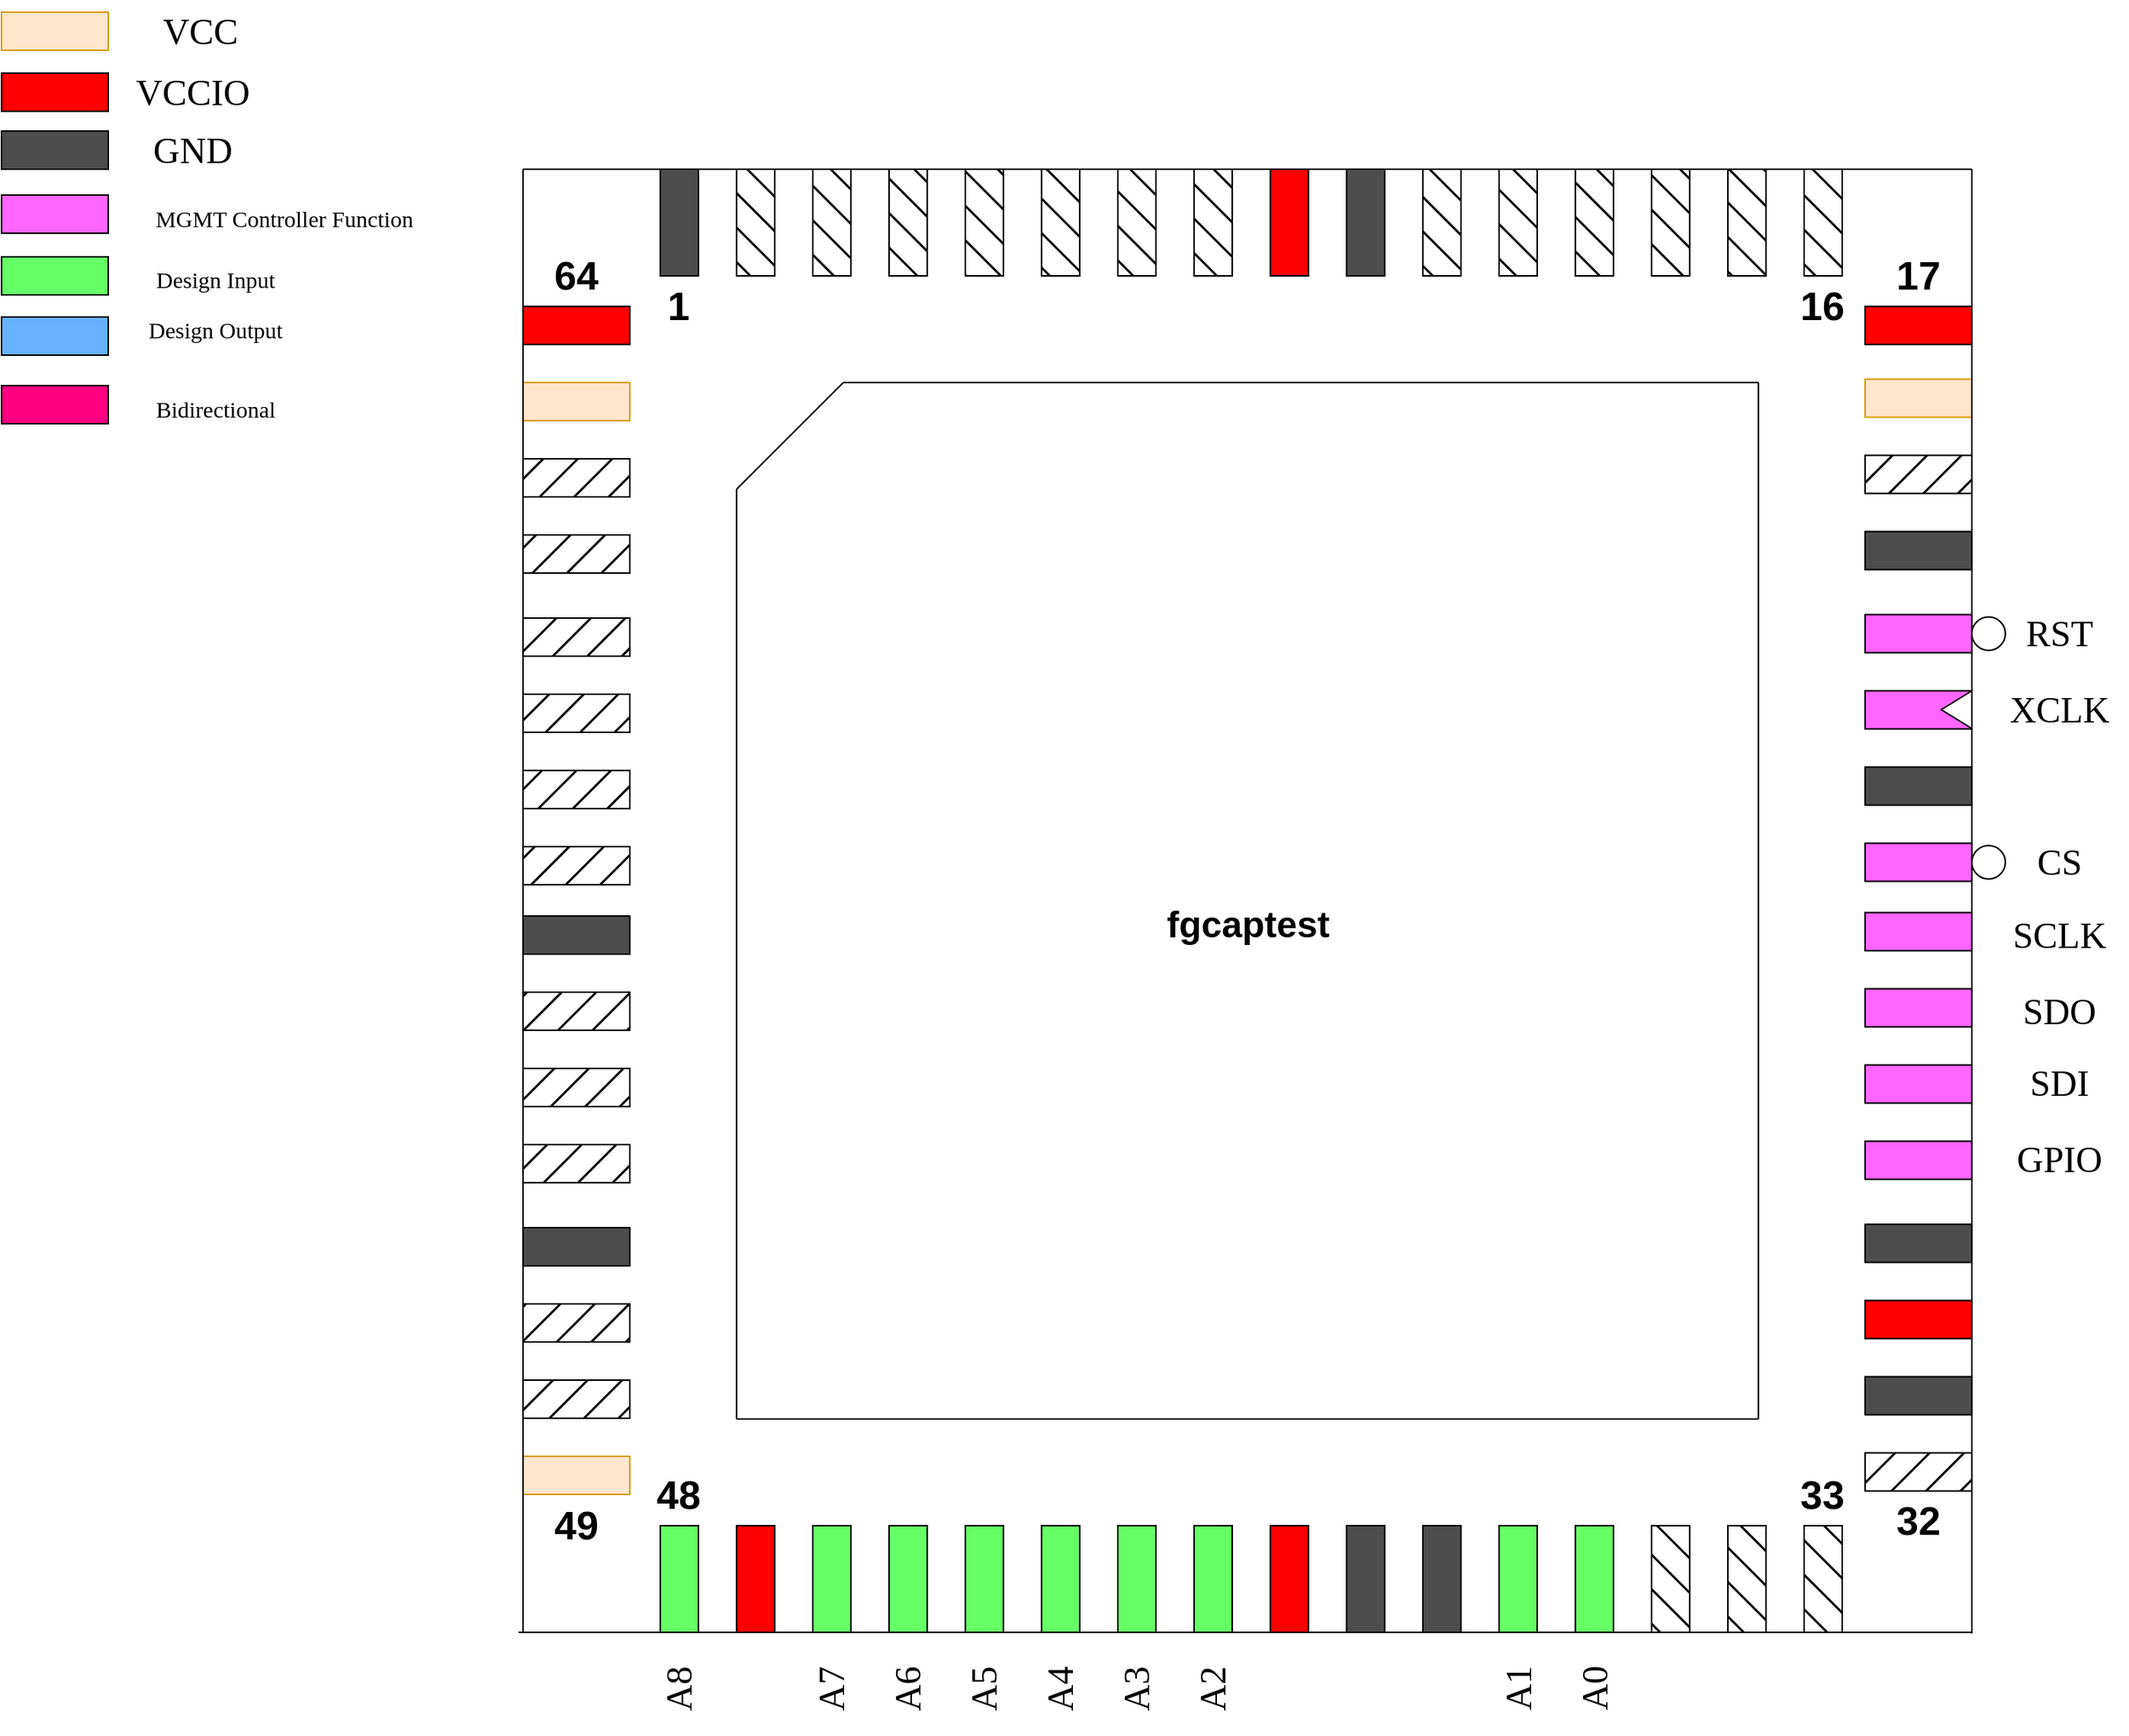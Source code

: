 <mxfile version="24.5.4" type="device">
  <diagram name="Page-1" id="KBfaCyDjYWF2zj9976v4">
    <mxGraphModel dx="1588" dy="2509" grid="1" gridSize="10" guides="1" tooltips="1" connect="1" arrows="1" fold="1" page="1" pageScale="1" pageWidth="1654" pageHeight="1169" math="0" shadow="0">
      <root>
        <mxCell id="0" />
        <mxCell id="1" parent="0" />
        <mxCell id="v-SxHT_lb7vYxUnTYVk2-1" value="" style="rounded=0;whiteSpace=wrap;html=1;fillColor=#FF0000;" parent="1" vertex="1">
          <mxGeometry x="351.96" y="193" width="70" height="25" as="geometry" />
        </mxCell>
        <mxCell id="v-SxHT_lb7vYxUnTYVk2-3" value="" style="rounded=0;whiteSpace=wrap;html=1;fillColor=#ffe6cc;strokeColor=#d79b00;" parent="1" vertex="1">
          <mxGeometry x="351.96" y="243" width="70" height="25" as="geometry" />
        </mxCell>
        <mxCell id="v-SxHT_lb7vYxUnTYVk2-4" value="" style="rounded=0;whiteSpace=wrap;html=1;fillColor=#000000;fillStyle=hatch;" parent="1" vertex="1">
          <mxGeometry x="351.96" y="293" width="70" height="25" as="geometry" />
        </mxCell>
        <mxCell id="v-SxHT_lb7vYxUnTYVk2-5" value="" style="rounded=0;whiteSpace=wrap;html=1;fillColor=#000000;fillStyle=hatch;" parent="1" vertex="1">
          <mxGeometry x="351.96" y="343" width="70" height="25" as="geometry" />
        </mxCell>
        <mxCell id="v-SxHT_lb7vYxUnTYVk2-6" value="" style="rounded=0;whiteSpace=wrap;html=1;fillColor=#000000;fillStyle=hatch;" parent="1" vertex="1">
          <mxGeometry x="351.96" y="397.5" width="70" height="25" as="geometry" />
        </mxCell>
        <mxCell id="v-SxHT_lb7vYxUnTYVk2-7" value="" style="rounded=0;whiteSpace=wrap;html=1;fillColor=#000000;fillStyle=hatch;" parent="1" vertex="1">
          <mxGeometry x="351.96" y="447.5" width="70" height="25" as="geometry" />
        </mxCell>
        <mxCell id="v-SxHT_lb7vYxUnTYVk2-8" value="" style="rounded=0;whiteSpace=wrap;html=1;fillColor=#000000;fillStyle=hatch;" parent="1" vertex="1">
          <mxGeometry x="351.96" y="497.5" width="70" height="25" as="geometry" />
        </mxCell>
        <mxCell id="v-SxHT_lb7vYxUnTYVk2-9" value="" style="rounded=0;whiteSpace=wrap;html=1;fillColor=#000000;fillStyle=hatch;" parent="1" vertex="1">
          <mxGeometry x="351.96" y="547.5" width="70" height="25" as="geometry" />
        </mxCell>
        <mxCell id="v-SxHT_lb7vYxUnTYVk2-10" value="" style="rounded=0;whiteSpace=wrap;html=1;fillColor=#4D4D4D;" parent="1" vertex="1">
          <mxGeometry x="351.96" y="593" width="70" height="25" as="geometry" />
        </mxCell>
        <mxCell id="v-SxHT_lb7vYxUnTYVk2-11" value="" style="rounded=0;whiteSpace=wrap;html=1;fillColor=#000000;fillStyle=hatch;" parent="1" vertex="1">
          <mxGeometry x="351.96" y="643" width="70" height="25" as="geometry" />
        </mxCell>
        <mxCell id="v-SxHT_lb7vYxUnTYVk2-12" value="" style="rounded=0;whiteSpace=wrap;html=1;fillColor=#000000;fillStyle=hatch;" parent="1" vertex="1">
          <mxGeometry x="351.96" y="693" width="70" height="25" as="geometry" />
        </mxCell>
        <mxCell id="v-SxHT_lb7vYxUnTYVk2-13" value="" style="rounded=0;whiteSpace=wrap;html=1;fillColor=#000000;fillStyle=hatch;" parent="1" vertex="1">
          <mxGeometry x="351.96" y="743" width="70" height="25" as="geometry" />
        </mxCell>
        <mxCell id="v-SxHT_lb7vYxUnTYVk2-14" value="" style="rounded=0;whiteSpace=wrap;html=1;fillColor=#4D4D4D;" parent="1" vertex="1">
          <mxGeometry x="351.96" y="797.5" width="70" height="25" as="geometry" />
        </mxCell>
        <mxCell id="v-SxHT_lb7vYxUnTYVk2-15" value="" style="rounded=0;whiteSpace=wrap;html=1;fillColor=#000000;fillStyle=hatch;" parent="1" vertex="1">
          <mxGeometry x="351.96" y="847.5" width="70" height="25" as="geometry" />
        </mxCell>
        <mxCell id="v-SxHT_lb7vYxUnTYVk2-16" value="" style="rounded=0;whiteSpace=wrap;html=1;fillColor=#000000;fillStyle=hatch;" parent="1" vertex="1">
          <mxGeometry x="351.96" y="897.5" width="70" height="25" as="geometry" />
        </mxCell>
        <mxCell id="v-SxHT_lb7vYxUnTYVk2-17" value="" style="rounded=0;whiteSpace=wrap;html=1;fillColor=#ffe6cc;strokeColor=#d79b00;" parent="1" vertex="1">
          <mxGeometry x="351.96" y="947.5" width="70" height="25" as="geometry" />
        </mxCell>
        <mxCell id="v-SxHT_lb7vYxUnTYVk2-19" value="" style="rounded=0;whiteSpace=wrap;html=1;fillColor=#FF0000;" parent="1" vertex="1">
          <mxGeometry x="1231.96" y="193" width="70" height="25" as="geometry" />
        </mxCell>
        <mxCell id="v-SxHT_lb7vYxUnTYVk2-20" value="" style="rounded=0;whiteSpace=wrap;html=1;fillColor=#ffe6cc;strokeColor=#d79b00;" parent="1" vertex="1">
          <mxGeometry x="1231.96" y="240.75" width="70" height="25" as="geometry" />
        </mxCell>
        <mxCell id="v-SxHT_lb7vYxUnTYVk2-21" value="" style="rounded=0;whiteSpace=wrap;html=1;fillColor=#000000;fillStyle=hatch;" parent="1" vertex="1">
          <mxGeometry x="1231.96" y="290.75" width="70" height="25" as="geometry" />
        </mxCell>
        <mxCell id="v-SxHT_lb7vYxUnTYVk2-22" value="" style="rounded=0;whiteSpace=wrap;html=1;fillColor=#4D4D4D;" parent="1" vertex="1">
          <mxGeometry x="1231.96" y="340.75" width="70" height="25" as="geometry" />
        </mxCell>
        <mxCell id="v-SxHT_lb7vYxUnTYVk2-23" value="" style="rounded=0;whiteSpace=wrap;html=1;fillColor=#FF66FF;" parent="1" vertex="1">
          <mxGeometry x="1231.96" y="395.25" width="70" height="25" as="geometry" />
        </mxCell>
        <mxCell id="v-SxHT_lb7vYxUnTYVk2-24" value="" style="rounded=0;whiteSpace=wrap;html=1;fillColor=#FF66FF;" parent="1" vertex="1">
          <mxGeometry x="1231.96" y="445.25" width="70" height="25" as="geometry" />
        </mxCell>
        <mxCell id="v-SxHT_lb7vYxUnTYVk2-25" value="" style="rounded=0;whiteSpace=wrap;html=1;fillColor=#4D4D4D;" parent="1" vertex="1">
          <mxGeometry x="1231.96" y="495.25" width="70" height="25" as="geometry" />
        </mxCell>
        <mxCell id="v-SxHT_lb7vYxUnTYVk2-26" value="" style="rounded=0;whiteSpace=wrap;html=1;fillColor=#FF66FF;" parent="1" vertex="1">
          <mxGeometry x="1231.96" y="545.25" width="70" height="25" as="geometry" />
        </mxCell>
        <mxCell id="v-SxHT_lb7vYxUnTYVk2-27" value="" style="rounded=0;whiteSpace=wrap;html=1;fillColor=#FF66FF;" parent="1" vertex="1">
          <mxGeometry x="1231.96" y="590.75" width="70" height="25" as="geometry" />
        </mxCell>
        <mxCell id="v-SxHT_lb7vYxUnTYVk2-28" value="" style="rounded=0;whiteSpace=wrap;html=1;fillColor=#FF66FF;" parent="1" vertex="1">
          <mxGeometry x="1231.96" y="640.75" width="70" height="25" as="geometry" />
        </mxCell>
        <mxCell id="v-SxHT_lb7vYxUnTYVk2-29" value="" style="rounded=0;whiteSpace=wrap;html=1;fillColor=#FF66FF;" parent="1" vertex="1">
          <mxGeometry x="1231.96" y="690.75" width="70" height="25" as="geometry" />
        </mxCell>
        <mxCell id="v-SxHT_lb7vYxUnTYVk2-30" value="" style="rounded=0;whiteSpace=wrap;html=1;fillColor=#FF66FF;" parent="1" vertex="1">
          <mxGeometry x="1231.96" y="740.75" width="70" height="25" as="geometry" />
        </mxCell>
        <mxCell id="v-SxHT_lb7vYxUnTYVk2-31" value="" style="rounded=0;whiteSpace=wrap;html=1;fillColor=#4D4D4D;" parent="1" vertex="1">
          <mxGeometry x="1231.96" y="795.25" width="70" height="25" as="geometry" />
        </mxCell>
        <mxCell id="v-SxHT_lb7vYxUnTYVk2-32" value="" style="rounded=0;whiteSpace=wrap;html=1;fillColor=#FF0000;" parent="1" vertex="1">
          <mxGeometry x="1231.96" y="845.25" width="70" height="25" as="geometry" />
        </mxCell>
        <mxCell id="v-SxHT_lb7vYxUnTYVk2-33" value="" style="rounded=0;whiteSpace=wrap;html=1;fillColor=#4D4D4D;" parent="1" vertex="1">
          <mxGeometry x="1231.96" y="895.25" width="70" height="25" as="geometry" />
        </mxCell>
        <mxCell id="v-SxHT_lb7vYxUnTYVk2-34" value="" style="rounded=0;whiteSpace=wrap;html=1;fillStyle=hatch;fillColor=#000000;" parent="1" vertex="1">
          <mxGeometry x="1231.96" y="945.25" width="70" height="25" as="geometry" />
        </mxCell>
        <mxCell id="v-SxHT_lb7vYxUnTYVk2-35" value="" style="rounded=0;whiteSpace=wrap;html=1;direction=south;fillColor=#66FF66;" parent="1" vertex="1">
          <mxGeometry x="441.96" y="993" width="25" height="70" as="geometry" />
        </mxCell>
        <mxCell id="v-SxHT_lb7vYxUnTYVk2-36" value="" style="rounded=0;whiteSpace=wrap;html=1;direction=south;fillColor=#FF0000;" parent="1" vertex="1">
          <mxGeometry x="491.96" y="993" width="25" height="70" as="geometry" />
        </mxCell>
        <mxCell id="v-SxHT_lb7vYxUnTYVk2-37" value="" style="rounded=0;whiteSpace=wrap;html=1;direction=south;fillColor=#66FF66;" parent="1" vertex="1">
          <mxGeometry x="541.96" y="993" width="25" height="70" as="geometry" />
        </mxCell>
        <mxCell id="v-SxHT_lb7vYxUnTYVk2-38" value="" style="rounded=0;whiteSpace=wrap;html=1;direction=south;fillColor=#66FF66;" parent="1" vertex="1">
          <mxGeometry x="591.96" y="993" width="25" height="70" as="geometry" />
        </mxCell>
        <mxCell id="v-SxHT_lb7vYxUnTYVk2-39" value="" style="rounded=0;whiteSpace=wrap;html=1;direction=south;fillColor=#66FF66;" parent="1" vertex="1">
          <mxGeometry x="641.96" y="993" width="25" height="70" as="geometry" />
        </mxCell>
        <mxCell id="v-SxHT_lb7vYxUnTYVk2-40" value="" style="rounded=0;whiteSpace=wrap;html=1;direction=south;fillColor=#66FF66;" parent="1" vertex="1">
          <mxGeometry x="691.96" y="993" width="25" height="70" as="geometry" />
        </mxCell>
        <mxCell id="v-SxHT_lb7vYxUnTYVk2-41" value="" style="rounded=0;whiteSpace=wrap;html=1;direction=south;fillColor=#66FF66;" parent="1" vertex="1">
          <mxGeometry x="741.96" y="993" width="25" height="70" as="geometry" />
        </mxCell>
        <mxCell id="v-SxHT_lb7vYxUnTYVk2-42" value="" style="rounded=0;whiteSpace=wrap;html=1;direction=south;fillColor=#66FF66;" parent="1" vertex="1">
          <mxGeometry x="791.96" y="993" width="25" height="70" as="geometry" />
        </mxCell>
        <mxCell id="v-SxHT_lb7vYxUnTYVk2-43" value="" style="rounded=0;whiteSpace=wrap;html=1;direction=south;fillColor=#FF0000;" parent="1" vertex="1">
          <mxGeometry x="841.96" y="993" width="25" height="70" as="geometry" />
        </mxCell>
        <mxCell id="v-SxHT_lb7vYxUnTYVk2-44" value="" style="rounded=0;whiteSpace=wrap;html=1;direction=south;fillColor=#4D4D4D;" parent="1" vertex="1">
          <mxGeometry x="891.96" y="993" width="25" height="70" as="geometry" />
        </mxCell>
        <mxCell id="v-SxHT_lb7vYxUnTYVk2-45" value="" style="rounded=0;whiteSpace=wrap;html=1;direction=south;fillColor=#4D4D4D;" parent="1" vertex="1">
          <mxGeometry x="941.96" y="993" width="25" height="70" as="geometry" />
        </mxCell>
        <mxCell id="v-SxHT_lb7vYxUnTYVk2-46" value="" style="rounded=0;whiteSpace=wrap;html=1;direction=south;fillColor=#66FF66;" parent="1" vertex="1">
          <mxGeometry x="991.96" y="993" width="25" height="70" as="geometry" />
        </mxCell>
        <mxCell id="v-SxHT_lb7vYxUnTYVk2-47" value="" style="rounded=0;whiteSpace=wrap;html=1;direction=south;fillColor=#66FF66;" parent="1" vertex="1">
          <mxGeometry x="1041.96" y="993" width="25" height="70" as="geometry" />
        </mxCell>
        <mxCell id="v-SxHT_lb7vYxUnTYVk2-48" value="" style="rounded=0;whiteSpace=wrap;html=1;direction=south;fillColor=#000000;fillStyle=hatch;" parent="1" vertex="1">
          <mxGeometry x="1091.96" y="993" width="25" height="70" as="geometry" />
        </mxCell>
        <mxCell id="v-SxHT_lb7vYxUnTYVk2-49" value="" style="rounded=0;whiteSpace=wrap;html=1;direction=south;fillStyle=hatch;fillColor=#000000;" parent="1" vertex="1">
          <mxGeometry x="1141.96" y="993" width="25" height="70" as="geometry" />
        </mxCell>
        <mxCell id="v-SxHT_lb7vYxUnTYVk2-50" value="" style="rounded=0;whiteSpace=wrap;html=1;direction=south;fillStyle=hatch;fillColor=#000000;" parent="1" vertex="1">
          <mxGeometry x="1191.96" y="993" width="25" height="70" as="geometry" />
        </mxCell>
        <mxCell id="v-SxHT_lb7vYxUnTYVk2-52" value="" style="rounded=0;whiteSpace=wrap;html=1;direction=south;fillColor=#4D4D4D;" parent="1" vertex="1">
          <mxGeometry x="441.96" y="103" width="25" height="70" as="geometry" />
        </mxCell>
        <mxCell id="v-SxHT_lb7vYxUnTYVk2-53" value="" style="rounded=0;whiteSpace=wrap;html=1;direction=south;fillColor=#000000;fillStyle=hatch;" parent="1" vertex="1">
          <mxGeometry x="491.96" y="103" width="25" height="70" as="geometry" />
        </mxCell>
        <mxCell id="v-SxHT_lb7vYxUnTYVk2-54" value="" style="rounded=0;whiteSpace=wrap;html=1;direction=south;fillColor=#000000;fillStyle=hatch;" parent="1" vertex="1">
          <mxGeometry x="541.96" y="103" width="25" height="70" as="geometry" />
        </mxCell>
        <mxCell id="v-SxHT_lb7vYxUnTYVk2-55" value="" style="rounded=0;whiteSpace=wrap;html=1;direction=south;fillColor=#000000;fillStyle=hatch;" parent="1" vertex="1">
          <mxGeometry x="591.96" y="103" width="25" height="70" as="geometry" />
        </mxCell>
        <mxCell id="v-SxHT_lb7vYxUnTYVk2-56" value="" style="rounded=0;whiteSpace=wrap;html=1;direction=south;fillColor=#000000;fillStyle=hatch;" parent="1" vertex="1">
          <mxGeometry x="641.96" y="103" width="25" height="70" as="geometry" />
        </mxCell>
        <mxCell id="v-SxHT_lb7vYxUnTYVk2-57" value="" style="rounded=0;whiteSpace=wrap;html=1;direction=south;fillColor=#000000;fillStyle=hatch;" parent="1" vertex="1">
          <mxGeometry x="691.96" y="103" width="25" height="70" as="geometry" />
        </mxCell>
        <mxCell id="v-SxHT_lb7vYxUnTYVk2-58" value="" style="rounded=0;whiteSpace=wrap;html=1;direction=south;fillColor=#000000;fillStyle=hatch;" parent="1" vertex="1">
          <mxGeometry x="741.96" y="103" width="25" height="70" as="geometry" />
        </mxCell>
        <mxCell id="v-SxHT_lb7vYxUnTYVk2-59" value="" style="rounded=0;whiteSpace=wrap;html=1;direction=south;fillColor=#000000;fillStyle=hatch;" parent="1" vertex="1">
          <mxGeometry x="791.96" y="103" width="25" height="70" as="geometry" />
        </mxCell>
        <mxCell id="v-SxHT_lb7vYxUnTYVk2-60" value="" style="rounded=0;whiteSpace=wrap;html=1;direction=south;fillColor=#FF0000;" parent="1" vertex="1">
          <mxGeometry x="841.96" y="103" width="25" height="70" as="geometry" />
        </mxCell>
        <mxCell id="v-SxHT_lb7vYxUnTYVk2-61" value="" style="rounded=0;whiteSpace=wrap;html=1;direction=south;fillColor=#4D4D4D;" parent="1" vertex="1">
          <mxGeometry x="891.96" y="103" width="25" height="70" as="geometry" />
        </mxCell>
        <mxCell id="v-SxHT_lb7vYxUnTYVk2-62" value="" style="rounded=0;whiteSpace=wrap;html=1;direction=south;fillColor=#000000;fillStyle=hatch;" parent="1" vertex="1">
          <mxGeometry x="941.96" y="103" width="25" height="70" as="geometry" />
        </mxCell>
        <mxCell id="v-SxHT_lb7vYxUnTYVk2-63" value="" style="rounded=0;whiteSpace=wrap;html=1;direction=south;fillColor=#000000;fillStyle=hatch;" parent="1" vertex="1">
          <mxGeometry x="991.96" y="103" width="25" height="70" as="geometry" />
        </mxCell>
        <mxCell id="v-SxHT_lb7vYxUnTYVk2-64" value="" style="rounded=0;whiteSpace=wrap;html=1;direction=south;fillColor=#000000;fillStyle=hatch;" parent="1" vertex="1">
          <mxGeometry x="1041.96" y="103" width="25" height="70" as="geometry" />
        </mxCell>
        <mxCell id="v-SxHT_lb7vYxUnTYVk2-65" value="" style="rounded=0;whiteSpace=wrap;html=1;direction=south;fillColor=#000000;fillStyle=hatch;" parent="1" vertex="1">
          <mxGeometry x="1091.96" y="103" width="25" height="70" as="geometry" />
        </mxCell>
        <mxCell id="v-SxHT_lb7vYxUnTYVk2-66" value="" style="rounded=0;whiteSpace=wrap;html=1;direction=south;fillColor=#000000;fillStyle=hatch;" parent="1" vertex="1">
          <mxGeometry x="1141.96" y="103" width="25" height="70" as="geometry" />
        </mxCell>
        <mxCell id="v-SxHT_lb7vYxUnTYVk2-67" value="" style="rounded=0;whiteSpace=wrap;html=1;direction=south;fillColor=#000000;fillStyle=hatch;" parent="1" vertex="1">
          <mxGeometry x="1191.96" y="103" width="25" height="70" as="geometry" />
        </mxCell>
        <mxCell id="v-SxHT_lb7vYxUnTYVk2-69" value="" style="endArrow=none;html=1;rounded=0;" parent="1" edge="1">
          <mxGeometry width="50" height="50" relative="1" as="geometry">
            <mxPoint x="491.96" y="923" as="sourcePoint" />
            <mxPoint x="1161.96" y="923" as="targetPoint" />
          </mxGeometry>
        </mxCell>
        <mxCell id="v-SxHT_lb7vYxUnTYVk2-70" value="" style="endArrow=none;html=1;rounded=0;" parent="1" edge="1">
          <mxGeometry width="50" height="50" relative="1" as="geometry">
            <mxPoint x="1161.96" y="923" as="sourcePoint" />
            <mxPoint x="1161.96" y="243" as="targetPoint" />
          </mxGeometry>
        </mxCell>
        <mxCell id="v-SxHT_lb7vYxUnTYVk2-71" value="" style="endArrow=none;html=1;rounded=0;" parent="1" edge="1">
          <mxGeometry width="50" height="50" relative="1" as="geometry">
            <mxPoint x="561.96" y="243" as="sourcePoint" />
            <mxPoint x="1161.96" y="243" as="targetPoint" />
          </mxGeometry>
        </mxCell>
        <mxCell id="v-SxHT_lb7vYxUnTYVk2-72" value="" style="endArrow=none;html=1;rounded=0;" parent="1" edge="1">
          <mxGeometry width="50" height="50" relative="1" as="geometry">
            <mxPoint x="491.96" y="923" as="sourcePoint" />
            <mxPoint x="491.96" y="313" as="targetPoint" />
          </mxGeometry>
        </mxCell>
        <mxCell id="v-SxHT_lb7vYxUnTYVk2-73" value="" style="endArrow=none;html=1;rounded=0;" parent="1" edge="1">
          <mxGeometry width="50" height="50" relative="1" as="geometry">
            <mxPoint x="491.96" y="313" as="sourcePoint" />
            <mxPoint x="561.96" y="243" as="targetPoint" />
          </mxGeometry>
        </mxCell>
        <mxCell id="v-SxHT_lb7vYxUnTYVk2-74" value="" style="endArrow=none;html=1;rounded=0;" parent="1" edge="1">
          <mxGeometry width="50" height="50" relative="1" as="geometry">
            <mxPoint x="351.96" y="1063" as="sourcePoint" />
            <mxPoint x="351.96" y="103" as="targetPoint" />
          </mxGeometry>
        </mxCell>
        <mxCell id="v-SxHT_lb7vYxUnTYVk2-75" value="" style="endArrow=none;html=1;rounded=0;" parent="1" edge="1">
          <mxGeometry width="50" height="50" relative="1" as="geometry">
            <mxPoint x="351.96" y="103" as="sourcePoint" />
            <mxPoint x="1301.96" y="103" as="targetPoint" />
          </mxGeometry>
        </mxCell>
        <mxCell id="v-SxHT_lb7vYxUnTYVk2-76" value="" style="endArrow=none;html=1;rounded=0;" parent="1" edge="1">
          <mxGeometry width="50" height="50" relative="1" as="geometry">
            <mxPoint x="1301.96" y="1063.741" as="sourcePoint" />
            <mxPoint x="1301.96" y="103" as="targetPoint" />
          </mxGeometry>
        </mxCell>
        <mxCell id="v-SxHT_lb7vYxUnTYVk2-77" value="" style="endArrow=none;html=1;rounded=0;" parent="1" edge="1">
          <mxGeometry width="50" height="50" relative="1" as="geometry">
            <mxPoint x="348.997" y="1063" as="sourcePoint" />
            <mxPoint x="1301.96" y="1063" as="targetPoint" />
          </mxGeometry>
        </mxCell>
        <mxCell id="v-SxHT_lb7vYxUnTYVk2-78" value="&lt;font size=&quot;1&quot;&gt;&lt;b&gt;&lt;font style=&quot;font-size: 26px;&quot;&gt;1&lt;/font&gt;&lt;/b&gt;&lt;/font&gt;" style="text;html=1;strokeColor=none;fillColor=none;align=center;verticalAlign=middle;whiteSpace=wrap;rounded=0;" parent="1" vertex="1">
          <mxGeometry x="439.46" y="173" width="30" height="40" as="geometry" />
        </mxCell>
        <mxCell id="v-SxHT_lb7vYxUnTYVk2-79" value="&lt;font size=&quot;1&quot;&gt;&lt;b style=&quot;font-size: 26px;&quot;&gt;64&lt;/b&gt;&lt;/font&gt;" style="text;html=1;strokeColor=none;fillColor=none;align=center;verticalAlign=middle;whiteSpace=wrap;rounded=0;" parent="1" vertex="1">
          <mxGeometry x="366.96" y="153" width="40" height="40" as="geometry" />
        </mxCell>
        <mxCell id="v-SxHT_lb7vYxUnTYVk2-81" value="&lt;font size=&quot;1&quot;&gt;&lt;b style=&quot;font-size: 26px;&quot;&gt;16&lt;/b&gt;&lt;/font&gt;" style="text;html=1;strokeColor=none;fillColor=none;align=center;verticalAlign=middle;whiteSpace=wrap;rounded=0;" parent="1" vertex="1">
          <mxGeometry x="1184.46" y="173" width="40" height="40" as="geometry" />
        </mxCell>
        <mxCell id="v-SxHT_lb7vYxUnTYVk2-82" value="&lt;font size=&quot;1&quot;&gt;&lt;b style=&quot;font-size: 26px;&quot;&gt;17&lt;/b&gt;&lt;/font&gt;" style="text;html=1;strokeColor=none;fillColor=none;align=center;verticalAlign=middle;whiteSpace=wrap;rounded=0;" parent="1" vertex="1">
          <mxGeometry x="1246.96" y="153" width="40" height="40" as="geometry" />
        </mxCell>
        <mxCell id="v-SxHT_lb7vYxUnTYVk2-83" value="&lt;font size=&quot;1&quot;&gt;&lt;b style=&quot;font-size: 26px;&quot;&gt;32&lt;/b&gt;&lt;/font&gt;" style="text;html=1;strokeColor=none;fillColor=none;align=center;verticalAlign=middle;whiteSpace=wrap;rounded=0;" parent="1" vertex="1">
          <mxGeometry x="1246.96" y="970.25" width="40" height="40" as="geometry" />
        </mxCell>
        <mxCell id="v-SxHT_lb7vYxUnTYVk2-84" value="&lt;font size=&quot;1&quot;&gt;&lt;b style=&quot;font-size: 26px;&quot;&gt;33&lt;/b&gt;&lt;/font&gt;" style="text;html=1;strokeColor=none;fillColor=none;align=center;verticalAlign=middle;whiteSpace=wrap;rounded=0;" parent="1" vertex="1">
          <mxGeometry x="1184.46" y="953" width="40" height="40" as="geometry" />
        </mxCell>
        <mxCell id="v-SxHT_lb7vYxUnTYVk2-85" value="&lt;font size=&quot;1&quot;&gt;&lt;b style=&quot;font-size: 26px;&quot;&gt;48&lt;/b&gt;&lt;/font&gt;" style="text;html=1;strokeColor=none;fillColor=none;align=center;verticalAlign=middle;whiteSpace=wrap;rounded=0;" parent="1" vertex="1">
          <mxGeometry x="434.46" y="953" width="40" height="40" as="geometry" />
        </mxCell>
        <mxCell id="v-SxHT_lb7vYxUnTYVk2-86" value="&lt;font size=&quot;1&quot;&gt;&lt;b style=&quot;font-size: 26px;&quot;&gt;49&lt;/b&gt;&lt;/font&gt;" style="text;html=1;strokeColor=none;fillColor=none;align=center;verticalAlign=middle;whiteSpace=wrap;rounded=0;" parent="1" vertex="1">
          <mxGeometry x="366.96" y="972.5" width="40" height="40" as="geometry" />
        </mxCell>
        <mxCell id="v-SxHT_lb7vYxUnTYVk2-87" value="&lt;b&gt;&lt;font style=&quot;font-size: 24px;&quot;&gt;fgcaptest&lt;/font&gt;&lt;/b&gt;" style="text;html=1;align=center;verticalAlign=middle;resizable=0;points=[];autosize=1;strokeColor=none;fillColor=none;" parent="1" vertex="1">
          <mxGeometry x="762" y="579" width="130" height="40" as="geometry" />
        </mxCell>
        <mxCell id="v-SxHT_lb7vYxUnTYVk2-89" value="" style="triangle;whiteSpace=wrap;html=1;direction=west;" parent="1" vertex="1">
          <mxGeometry x="1281.96" y="445.25" width="20" height="24.75" as="geometry" />
        </mxCell>
        <mxCell id="v-SxHT_lb7vYxUnTYVk2-91" value="" style="ellipse;whiteSpace=wrap;html=1;aspect=fixed;" parent="1" vertex="1">
          <mxGeometry x="1301.96" y="396.77" width="21.96" height="21.96" as="geometry" />
        </mxCell>
        <mxCell id="v-SxHT_lb7vYxUnTYVk2-92" value="&lt;font style=&quot;font-size: 24px;&quot;&gt;RST&lt;/font&gt;" style="text;html=1;align=center;verticalAlign=middle;resizable=0;points=[];autosize=1;strokeColor=none;fillColor=none;fontFamily=Tahoma;" parent="1" vertex="1">
          <mxGeometry x="1323.92" y="387.75" width="70" height="40" as="geometry" />
        </mxCell>
        <mxCell id="v-SxHT_lb7vYxUnTYVk2-93" value="&lt;div&gt;&lt;font style=&quot;font-size: 24px;&quot;&gt;XCLK&lt;/font&gt;&lt;/div&gt;" style="text;html=1;align=center;verticalAlign=middle;resizable=0;points=[];autosize=1;strokeColor=none;fillColor=none;fontFamily=Tahoma;" parent="1" vertex="1">
          <mxGeometry x="1313.92" y="437.62" width="90" height="40" as="geometry" />
        </mxCell>
        <mxCell id="v-SxHT_lb7vYxUnTYVk2-94" value="&lt;div&gt;&lt;font style=&quot;font-size: 24px;&quot;&gt;GPIO&lt;/font&gt;&lt;/div&gt;" style="text;html=1;align=center;verticalAlign=middle;resizable=0;points=[];autosize=1;strokeColor=none;fillColor=none;fontFamily=Tahoma;" parent="1" vertex="1">
          <mxGeometry x="1313.92" y="733.25" width="90" height="40" as="geometry" />
        </mxCell>
        <mxCell id="v-SxHT_lb7vYxUnTYVk2-95" value="&lt;div&gt;&lt;font style=&quot;font-size: 24px;&quot;&gt;SDI&lt;/font&gt;&lt;/div&gt;" style="text;html=1;align=center;verticalAlign=middle;resizable=0;points=[];autosize=1;strokeColor=none;fillColor=none;fontFamily=Tahoma;" parent="1" vertex="1">
          <mxGeometry x="1323.92" y="683.25" width="70" height="40" as="geometry" />
        </mxCell>
        <mxCell id="v-SxHT_lb7vYxUnTYVk2-96" value="&lt;div&gt;&lt;font style=&quot;font-size: 24px;&quot;&gt;SDO&lt;/font&gt;&lt;/div&gt;" style="text;html=1;align=center;verticalAlign=middle;resizable=0;points=[];autosize=1;strokeColor=none;fillColor=none;fontFamily=Tahoma;" parent="1" vertex="1">
          <mxGeometry x="1318.92" y="635.5" width="80" height="40" as="geometry" />
        </mxCell>
        <mxCell id="v-SxHT_lb7vYxUnTYVk2-97" value="&lt;div&gt;&lt;font style=&quot;font-size: 24px;&quot;&gt;SCLK&lt;/font&gt;&lt;/div&gt;" style="text;html=1;align=center;verticalAlign=middle;resizable=0;points=[];autosize=1;strokeColor=none;fillColor=none;fontFamily=Tahoma;" parent="1" vertex="1">
          <mxGeometry x="1313.92" y="585.5" width="90" height="40" as="geometry" />
        </mxCell>
        <mxCell id="v-SxHT_lb7vYxUnTYVk2-98" value="" style="ellipse;whiteSpace=wrap;html=1;aspect=fixed;" parent="1" vertex="1">
          <mxGeometry x="1301.96" y="546.77" width="21.96" height="21.96" as="geometry" />
        </mxCell>
        <mxCell id="v-SxHT_lb7vYxUnTYVk2-99" value="&lt;div&gt;&lt;font style=&quot;font-size: 24px;&quot;&gt;CS&lt;/font&gt;&lt;/div&gt;" style="text;html=1;align=center;verticalAlign=middle;resizable=0;points=[];autosize=1;strokeColor=none;fillColor=none;fontFamily=Tahoma;" parent="1" vertex="1">
          <mxGeometry x="1328.92" y="537.75" width="60" height="40" as="geometry" />
        </mxCell>
        <mxCell id="v-SxHT_lb7vYxUnTYVk2-100" value="" style="rounded=0;whiteSpace=wrap;html=1;fillColor=#FF0000;" parent="1" vertex="1">
          <mxGeometry x="10.0" y="40" width="70" height="25" as="geometry" />
        </mxCell>
        <mxCell id="v-SxHT_lb7vYxUnTYVk2-101" value="" style="rounded=0;whiteSpace=wrap;html=1;fillColor=#4D4D4D;" parent="1" vertex="1">
          <mxGeometry x="10.0" y="78" width="70" height="25" as="geometry" />
        </mxCell>
        <mxCell id="v-SxHT_lb7vYxUnTYVk2-103" value="&lt;div&gt;&lt;font style=&quot;font-size: 24px;&quot;&gt;VCCIO&lt;/font&gt;&lt;/div&gt;" style="text;html=1;align=center;verticalAlign=middle;resizable=0;points=[];autosize=1;strokeColor=none;fillColor=none;fontFamily=Tahoma;" parent="1" vertex="1">
          <mxGeometry x="80" y="32.5" width="110" height="40" as="geometry" />
        </mxCell>
        <mxCell id="v-SxHT_lb7vYxUnTYVk2-104" value="&lt;div&gt;&lt;font style=&quot;font-size: 24px;&quot;&gt;GND&lt;/font&gt;&lt;/div&gt;" style="text;html=1;align=center;verticalAlign=middle;resizable=0;points=[];autosize=1;strokeColor=none;fillColor=none;fontFamily=Tahoma;" parent="1" vertex="1">
          <mxGeometry x="95" y="70.5" width="80" height="40" as="geometry" />
        </mxCell>
        <mxCell id="v-SxHT_lb7vYxUnTYVk2-105" value="" style="rounded=0;whiteSpace=wrap;html=1;fillColor=#FF66FF;" parent="1" vertex="1">
          <mxGeometry x="10" y="120" width="70" height="25" as="geometry" />
        </mxCell>
        <mxCell id="v-SxHT_lb7vYxUnTYVk2-106" value="&lt;div style=&quot;font-size: 23px;&quot;&gt;&lt;font style=&quot;font-size: 15px;&quot;&gt;MGMT Controller Function&lt;/font&gt;&lt;/div&gt;" style="text;html=1;align=center;verticalAlign=middle;resizable=0;points=[];autosize=1;strokeColor=none;fillColor=none;fontFamily=Tahoma;" parent="1" vertex="1">
          <mxGeometry x="80" y="113" width="230" height="40" as="geometry" />
        </mxCell>
        <mxCell id="8L8vdNqKMvf3Fnzzfxsz-1" value="&lt;div&gt;&lt;font style=&quot;font-size: 24px;&quot;&gt;A0&lt;/font&gt;&lt;/div&gt;" style="text;html=1;align=center;verticalAlign=middle;resizable=0;points=[];autosize=1;strokeColor=none;fillColor=none;fontFamily=Tahoma;rotation=270;" parent="1" vertex="1">
          <mxGeometry x="1025" y="1080" width="60" height="40" as="geometry" />
        </mxCell>
        <mxCell id="8L8vdNqKMvf3Fnzzfxsz-2" value="&lt;div&gt;&lt;font style=&quot;font-size: 24px;&quot;&gt;A1&lt;/font&gt;&lt;/div&gt;" style="text;html=1;align=center;verticalAlign=middle;resizable=0;points=[];autosize=1;strokeColor=none;fillColor=none;fontFamily=Tahoma;rotation=270;" parent="1" vertex="1">
          <mxGeometry x="975" y="1080" width="60" height="40" as="geometry" />
        </mxCell>
        <mxCell id="8L8vdNqKMvf3Fnzzfxsz-3" value="&lt;div&gt;&lt;font style=&quot;font-size: 24px;&quot;&gt;A2&lt;/font&gt;&lt;/div&gt;" style="text;html=1;align=center;verticalAlign=middle;resizable=0;points=[];autosize=1;strokeColor=none;fillColor=none;fontFamily=Tahoma;rotation=270;" parent="1" vertex="1">
          <mxGeometry x="774.46" y="1080" width="60" height="40" as="geometry" />
        </mxCell>
        <mxCell id="8L8vdNqKMvf3Fnzzfxsz-4" value="&lt;div&gt;&lt;font style=&quot;font-size: 24px;&quot;&gt;A3&lt;/font&gt;&lt;/div&gt;" style="text;html=1;align=center;verticalAlign=middle;resizable=0;points=[];autosize=1;strokeColor=none;fillColor=none;fontFamily=Tahoma;rotation=270;" parent="1" vertex="1">
          <mxGeometry x="724.46" y="1080" width="60" height="40" as="geometry" />
        </mxCell>
        <mxCell id="8L8vdNqKMvf3Fnzzfxsz-5" value="&lt;div&gt;&lt;font style=&quot;font-size: 24px;&quot;&gt;A4&lt;/font&gt;&lt;/div&gt;" style="text;html=1;align=center;verticalAlign=middle;resizable=0;points=[];autosize=1;strokeColor=none;fillColor=none;fontFamily=Tahoma;rotation=270;" parent="1" vertex="1">
          <mxGeometry x="674.46" y="1080" width="60" height="40" as="geometry" />
        </mxCell>
        <mxCell id="8L8vdNqKMvf3Fnzzfxsz-6" value="&lt;div&gt;&lt;font style=&quot;font-size: 24px;&quot;&gt;A5&lt;/font&gt;&lt;/div&gt;" style="text;html=1;align=center;verticalAlign=middle;resizable=0;points=[];autosize=1;strokeColor=none;fillColor=none;fontFamily=Tahoma;rotation=270;" parent="1" vertex="1">
          <mxGeometry x="624.46" y="1080" width="60" height="40" as="geometry" />
        </mxCell>
        <mxCell id="8L8vdNqKMvf3Fnzzfxsz-7" value="&lt;div&gt;&lt;font style=&quot;font-size: 24px;&quot;&gt;A6&lt;/font&gt;&lt;/div&gt;" style="text;html=1;align=center;verticalAlign=middle;resizable=0;points=[];autosize=1;strokeColor=none;fillColor=none;fontFamily=Tahoma;rotation=270;" parent="1" vertex="1">
          <mxGeometry x="574.46" y="1080" width="60" height="40" as="geometry" />
        </mxCell>
        <mxCell id="8L8vdNqKMvf3Fnzzfxsz-8" value="&lt;div&gt;&lt;font style=&quot;font-size: 24px;&quot;&gt;A7&lt;/font&gt;&lt;/div&gt;" style="text;html=1;align=center;verticalAlign=middle;resizable=0;points=[];autosize=1;strokeColor=none;fillColor=none;fontFamily=Tahoma;rotation=270;" parent="1" vertex="1">
          <mxGeometry x="524.46" y="1080" width="60" height="40" as="geometry" />
        </mxCell>
        <mxCell id="8L8vdNqKMvf3Fnzzfxsz-9" value="&lt;div&gt;&lt;font style=&quot;font-size: 24px;&quot;&gt;A8&lt;/font&gt;&lt;/div&gt;" style="text;html=1;align=center;verticalAlign=middle;resizable=0;points=[];autosize=1;strokeColor=none;fillColor=none;fontFamily=Tahoma;rotation=270;" parent="1" vertex="1">
          <mxGeometry x="424.46" y="1080" width="60" height="40" as="geometry" />
        </mxCell>
        <mxCell id="8L8vdNqKMvf3Fnzzfxsz-36" value="" style="rounded=0;whiteSpace=wrap;html=1;fillColor=#66FF66;" parent="1" vertex="1">
          <mxGeometry x="10" y="160.5" width="70" height="25" as="geometry" />
        </mxCell>
        <mxCell id="8L8vdNqKMvf3Fnzzfxsz-37" value="" style="rounded=0;whiteSpace=wrap;html=1;fillColor=#66B2FF;" parent="1" vertex="1">
          <mxGeometry x="10" y="200" width="70" height="25" as="geometry" />
        </mxCell>
        <mxCell id="8L8vdNqKMvf3Fnzzfxsz-38" value="&lt;div style=&quot;font-size: 23px;&quot;&gt;&lt;font style=&quot;font-size: 15px;&quot;&gt;Design Input&lt;/font&gt;&lt;/div&gt;" style="text;html=1;align=center;verticalAlign=middle;resizable=0;points=[];autosize=1;strokeColor=none;fillColor=none;fontFamily=Tahoma;" parent="1" vertex="1">
          <mxGeometry x="95" y="153" width="110" height="40" as="geometry" />
        </mxCell>
        <mxCell id="8L8vdNqKMvf3Fnzzfxsz-39" value="&lt;div style=&quot;font-size: 23px;&quot;&gt;&lt;font style=&quot;font-size: 15px;&quot;&gt;Design Output&lt;/font&gt;&lt;/div&gt;" style="text;html=1;align=center;verticalAlign=middle;resizable=0;points=[];autosize=1;strokeColor=none;fillColor=none;fontFamily=Tahoma;" parent="1" vertex="1">
          <mxGeometry x="85" y="185.5" width="130" height="40" as="geometry" />
        </mxCell>
        <mxCell id="h4iN25EHhJmtbjbj0n5H-1" value="" style="rounded=0;whiteSpace=wrap;html=1;fillColor=#ffe6cc;strokeColor=#d79b00;" parent="1" vertex="1">
          <mxGeometry x="10.0" width="70" height="25" as="geometry" />
        </mxCell>
        <mxCell id="h4iN25EHhJmtbjbj0n5H-2" value="&lt;div&gt;&lt;font style=&quot;font-size: 24px;&quot;&gt;VCC&lt;/font&gt;&lt;/div&gt;" style="text;html=1;align=center;verticalAlign=middle;resizable=0;points=[];autosize=1;strokeColor=none;fillColor=none;fontFamily=Tahoma;" parent="1" vertex="1">
          <mxGeometry x="100" y="-7.5" width="80" height="40" as="geometry" />
        </mxCell>
        <mxCell id="h4iN25EHhJmtbjbj0n5H-7" value="" style="rounded=0;whiteSpace=wrap;html=1;fillColor=#FF0080;" parent="1" vertex="1">
          <mxGeometry x="10" y="245" width="70" height="25" as="geometry" />
        </mxCell>
        <mxCell id="h4iN25EHhJmtbjbj0n5H-8" value="&lt;div style=&quot;font-size: 23px;&quot;&gt;&lt;font style=&quot;font-size: 15px;&quot;&gt;Bidirectional&lt;/font&gt;&lt;/div&gt;" style="text;html=1;align=center;verticalAlign=middle;resizable=0;points=[];autosize=1;strokeColor=none;fillColor=none;fontFamily=Tahoma;" parent="1" vertex="1">
          <mxGeometry x="90" y="237.5" width="120" height="40" as="geometry" />
        </mxCell>
      </root>
    </mxGraphModel>
  </diagram>
</mxfile>
